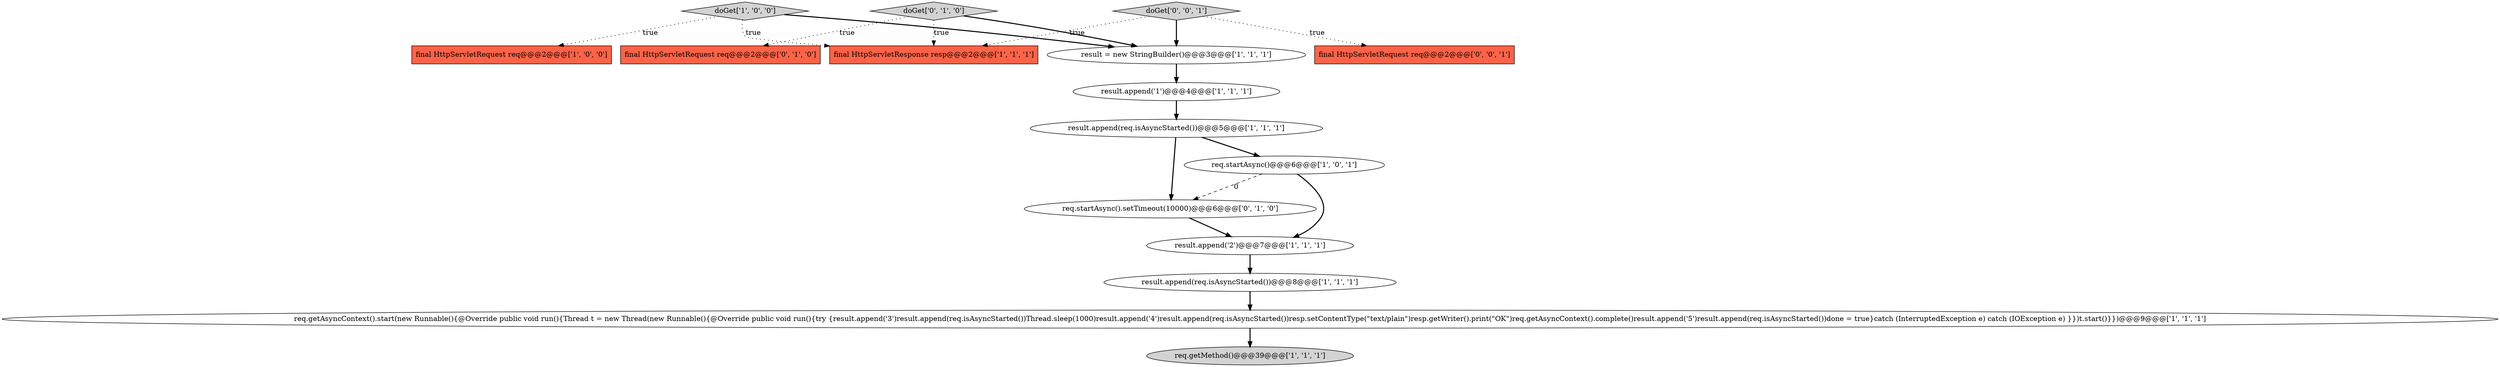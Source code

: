 digraph {
0 [style = filled, label = "doGet['1', '0', '0']", fillcolor = lightgray, shape = diamond image = "AAA0AAABBB1BBB"];
12 [style = filled, label = "doGet['0', '1', '0']", fillcolor = lightgray, shape = diamond image = "AAA0AAABBB2BBB"];
8 [style = filled, label = "result.append('2')@@@7@@@['1', '1', '1']", fillcolor = white, shape = ellipse image = "AAA0AAABBB1BBB"];
5 [style = filled, label = "result = new StringBuilder()@@@3@@@['1', '1', '1']", fillcolor = white, shape = ellipse image = "AAA0AAABBB1BBB"];
11 [style = filled, label = "final HttpServletRequest req@@@2@@@['0', '1', '0']", fillcolor = tomato, shape = box image = "AAA0AAABBB2BBB"];
7 [style = filled, label = "result.append('1')@@@4@@@['1', '1', '1']", fillcolor = white, shape = ellipse image = "AAA0AAABBB1BBB"];
10 [style = filled, label = "req.getAsyncContext().start(new Runnable(){@Override public void run(){Thread t = new Thread(new Runnable(){@Override public void run(){try {result.append('3')result.append(req.isAsyncStarted())Thread.sleep(1000)result.append('4')result.append(req.isAsyncStarted())resp.setContentType(\"text/plain\")resp.getWriter().print(\"OK\")req.getAsyncContext().complete()result.append('5')result.append(req.isAsyncStarted())done = true}catch (InterruptedException e) catch (IOException e) }})t.start()}})@@@9@@@['1', '1', '1']", fillcolor = white, shape = ellipse image = "AAA0AAABBB1BBB"];
13 [style = filled, label = "req.startAsync().setTimeout(10000)@@@6@@@['0', '1', '0']", fillcolor = white, shape = ellipse image = "AAA1AAABBB2BBB"];
14 [style = filled, label = "final HttpServletRequest req@@@2@@@['0', '0', '1']", fillcolor = tomato, shape = box image = "AAA0AAABBB3BBB"];
4 [style = filled, label = "final HttpServletRequest req@@@2@@@['1', '0', '0']", fillcolor = tomato, shape = box image = "AAA0AAABBB1BBB"];
1 [style = filled, label = "req.startAsync()@@@6@@@['1', '0', '1']", fillcolor = white, shape = ellipse image = "AAA0AAABBB1BBB"];
9 [style = filled, label = "result.append(req.isAsyncStarted())@@@5@@@['1', '1', '1']", fillcolor = white, shape = ellipse image = "AAA0AAABBB1BBB"];
2 [style = filled, label = "result.append(req.isAsyncStarted())@@@8@@@['1', '1', '1']", fillcolor = white, shape = ellipse image = "AAA0AAABBB1BBB"];
3 [style = filled, label = "req.getMethod()@@@39@@@['1', '1', '1']", fillcolor = lightgray, shape = ellipse image = "AAA0AAABBB1BBB"];
6 [style = filled, label = "final HttpServletResponse resp@@@2@@@['1', '1', '1']", fillcolor = tomato, shape = box image = "AAA0AAABBB1BBB"];
15 [style = filled, label = "doGet['0', '0', '1']", fillcolor = lightgray, shape = diamond image = "AAA0AAABBB3BBB"];
1->8 [style = bold, label=""];
9->13 [style = bold, label=""];
12->5 [style = bold, label=""];
8->2 [style = bold, label=""];
13->8 [style = bold, label=""];
0->4 [style = dotted, label="true"];
0->5 [style = bold, label=""];
0->6 [style = dotted, label="true"];
2->10 [style = bold, label=""];
12->6 [style = dotted, label="true"];
15->14 [style = dotted, label="true"];
9->1 [style = bold, label=""];
5->7 [style = bold, label=""];
15->6 [style = dotted, label="true"];
15->5 [style = bold, label=""];
10->3 [style = bold, label=""];
1->13 [style = dashed, label="0"];
7->9 [style = bold, label=""];
12->11 [style = dotted, label="true"];
}
